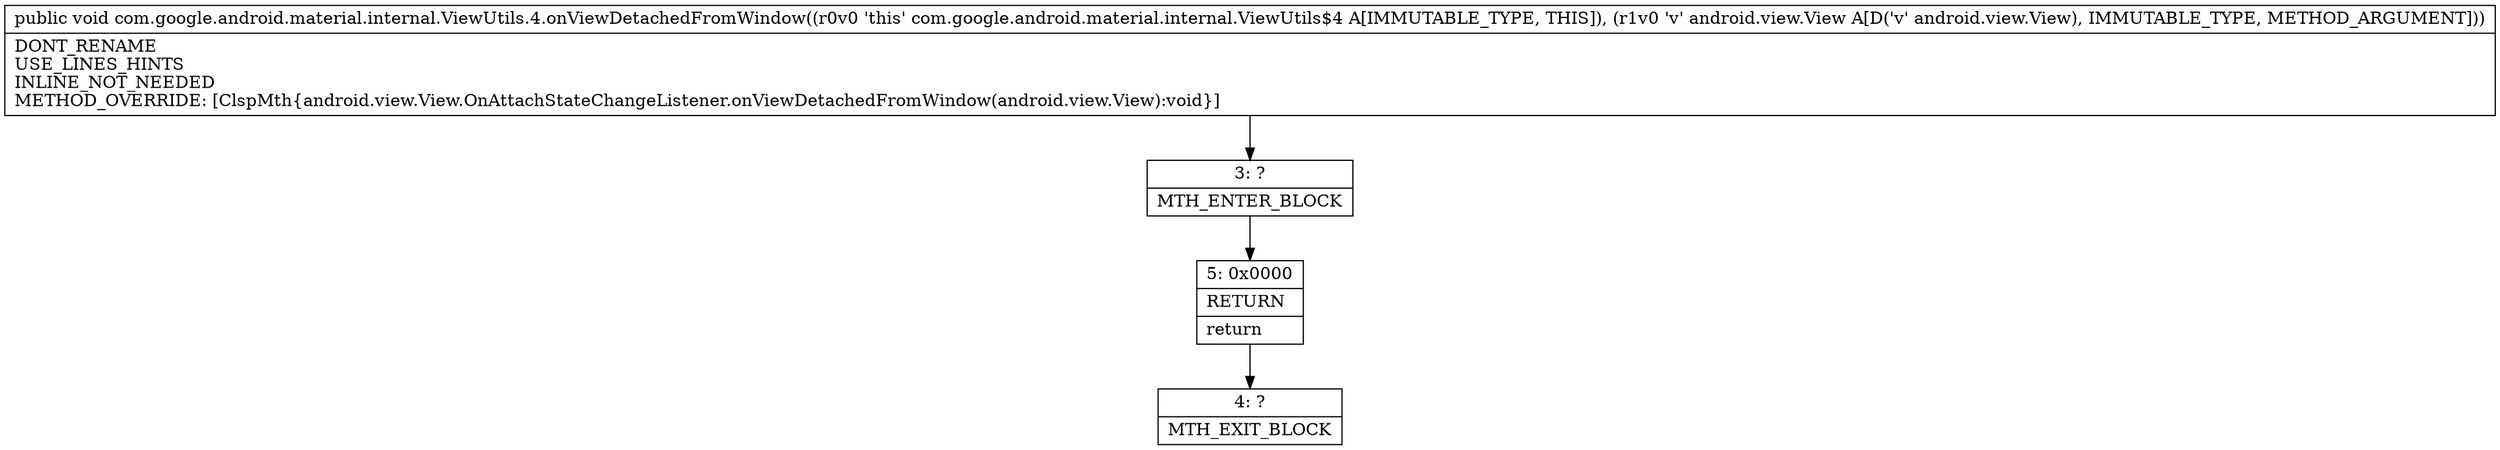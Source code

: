 digraph "CFG forcom.google.android.material.internal.ViewUtils.4.onViewDetachedFromWindow(Landroid\/view\/View;)V" {
Node_3 [shape=record,label="{3\:\ ?|MTH_ENTER_BLOCK\l}"];
Node_5 [shape=record,label="{5\:\ 0x0000|RETURN\l|return\l}"];
Node_4 [shape=record,label="{4\:\ ?|MTH_EXIT_BLOCK\l}"];
MethodNode[shape=record,label="{public void com.google.android.material.internal.ViewUtils.4.onViewDetachedFromWindow((r0v0 'this' com.google.android.material.internal.ViewUtils$4 A[IMMUTABLE_TYPE, THIS]), (r1v0 'v' android.view.View A[D('v' android.view.View), IMMUTABLE_TYPE, METHOD_ARGUMENT]))  | DONT_RENAME\lUSE_LINES_HINTS\lINLINE_NOT_NEEDED\lMETHOD_OVERRIDE: [ClspMth\{android.view.View.OnAttachStateChangeListener.onViewDetachedFromWindow(android.view.View):void\}]\l}"];
MethodNode -> Node_3;Node_3 -> Node_5;
Node_5 -> Node_4;
}

